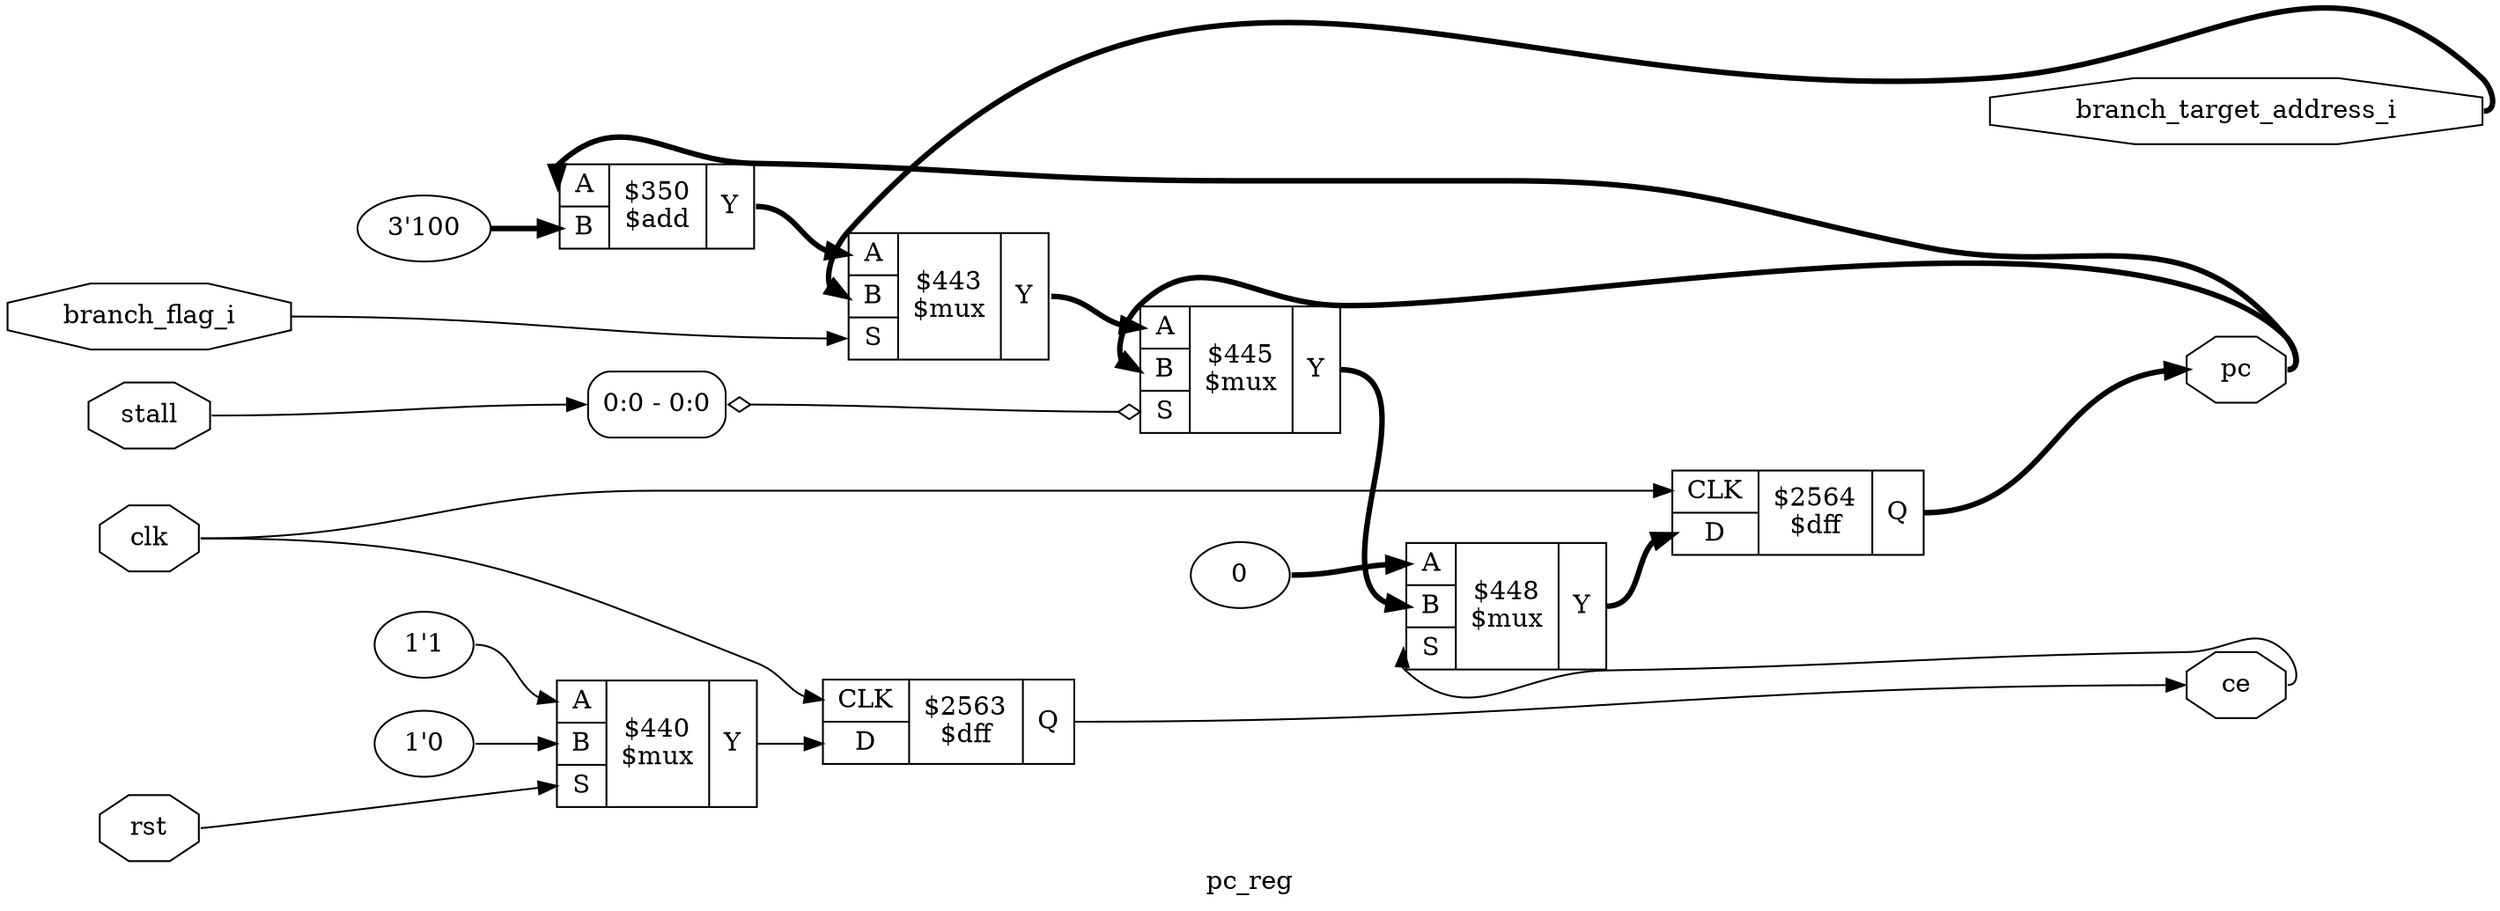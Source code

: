digraph "pc_reg" {
label="pc_reg";
rankdir="LR";
remincross=true;
n6 [ shape=octagon, label="branch_flag_i", color="black", fontcolor="black" ];
n7 [ shape=octagon, label="branch_target_address_i", color="black", fontcolor="black" ];
n8 [ shape=octagon, label="ce", color="black", fontcolor="black" ];
n9 [ shape=octagon, label="clk", color="black", fontcolor="black" ];
n10 [ shape=octagon, label="pc", color="black", fontcolor="black" ];
n11 [ shape=octagon, label="rst", color="black", fontcolor="black" ];
n12 [ shape=octagon, label="stall", color="black", fontcolor="black" ];
{ rank="source"; n11; n12; n6; n9;}
{ rank="sink"; n10; n7; n8;}
v0 [ label="3'100" ];
c16 [ shape=record, label="{{<p13> A|<p14> B}|$350\n$add|{<p15> Y}}" ];
c20 [ shape=record, label="{{<p17> CLK|<p18> D}|$2563\n$dff|{<p19> Q}}" ];
c21 [ shape=record, label="{{<p17> CLK|<p18> D}|$2564\n$dff|{<p19> Q}}" ];
v1 [ label="1'1" ];
v2 [ label="1'0" ];
c23 [ shape=record, label="{{<p13> A|<p14> B|<p22> S}|$440\n$mux|{<p15> Y}}" ];
c24 [ shape=record, label="{{<p13> A|<p14> B|<p22> S}|$443\n$mux|{<p15> Y}}" ];
c25 [ shape=record, label="{{<p13> A|<p14> B|<p22> S}|$445\n$mux|{<p15> Y}}" ];
x3 [ shape=record, style=rounded, label="<s0> 0:0 - 0:0 " ];
x3:e -> c25:p22:w [arrowhead=odiamond, arrowtail=odiamond, dir=both, color="black", label=""];
v4 [ label="0" ];
c26 [ shape=record, label="{{<p13> A|<p14> B|<p22> S}|$448\n$mux|{<p15> Y}}" ];
c23:p15:e -> c20:p18:w [color="black", label=""];
c21:p19:e -> n10:w [color="black", style="setlinewidth(3)", label=""];
n10:e -> c16:p13:w [color="black", style="setlinewidth(3)", label=""];
n10:e -> c25:p14:w [color="black", style="setlinewidth(3)", label=""];
n11:e -> c23:p22:w [color="black", label=""];
n12:e -> x3:s0:w [color="black", label=""];
c26:p15:e -> c21:p18:w [color="black", style="setlinewidth(3)", label=""];
c16:p15:e -> c24:p13:w [color="black", style="setlinewidth(3)", label=""];
c24:p15:e -> c25:p13:w [color="black", style="setlinewidth(3)", label=""];
c25:p15:e -> c26:p14:w [color="black", style="setlinewidth(3)", label=""];
n6:e -> c24:p22:w [color="black", label=""];
n7:e -> c24:p14:w [color="black", style="setlinewidth(3)", label=""];
c20:p19:e -> n8:w [color="black", label=""];
n8:e -> c26:p22:w [color="black", label=""];
n9:e -> c20:p17:w [color="black", label=""];
n9:e -> c21:p17:w [color="black", label=""];
v0:e -> c16:p14:w [color="black", style="setlinewidth(3)", label=""];
v1:e -> c23:p13:w [color="black", label=""];
v2:e -> c23:p14:w [color="black", label=""];
v4:e -> c26:p13:w [color="black", style="setlinewidth(3)", label=""];
}